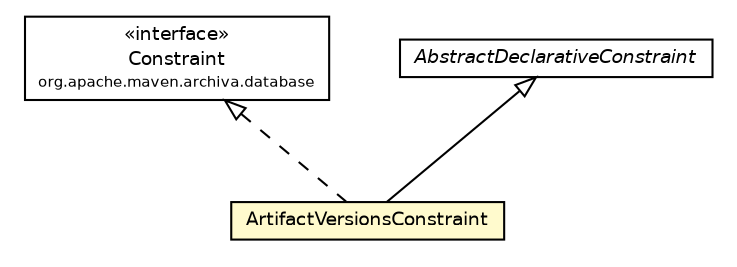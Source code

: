#!/usr/local/bin/dot
#
# Class diagram 
# Generated by UmlGraph version 4.6 (http://www.spinellis.gr/sw/umlgraph)
#

digraph G {
	edge [fontname="Helvetica",fontsize=10,labelfontname="Helvetica",labelfontsize=10];
	node [fontname="Helvetica",fontsize=10,shape=plaintext];
	// org.apache.maven.archiva.database.Constraint
	c95369 [label=<<table border="0" cellborder="1" cellspacing="0" cellpadding="2" port="p" href="../Constraint.html">
		<tr><td><table border="0" cellspacing="0" cellpadding="1">
			<tr><td> &laquo;interface&raquo; </td></tr>
			<tr><td> Constraint </td></tr>
			<tr><td><font point-size="7.0"> org.apache.maven.archiva.database </font></td></tr>
		</table></td></tr>
		</table>>, fontname="Helvetica", fontcolor="black", fontsize=9.0];
	// org.apache.maven.archiva.database.constraints.ArtifactVersionsConstraint
	c95396 [label=<<table border="0" cellborder="1" cellspacing="0" cellpadding="2" port="p" bgcolor="lemonChiffon" href="./ArtifactVersionsConstraint.html">
		<tr><td><table border="0" cellspacing="0" cellpadding="1">
			<tr><td> ArtifactVersionsConstraint </td></tr>
		</table></td></tr>
		</table>>, fontname="Helvetica", fontcolor="black", fontsize=9.0];
	// org.apache.maven.archiva.database.constraints.AbstractDeclarativeConstraint
	c95404 [label=<<table border="0" cellborder="1" cellspacing="0" cellpadding="2" port="p" href="./AbstractDeclarativeConstraint.html">
		<tr><td><table border="0" cellspacing="0" cellpadding="1">
			<tr><td><font face="Helvetica-Oblique"> AbstractDeclarativeConstraint </font></td></tr>
		</table></td></tr>
		</table>>, fontname="Helvetica", fontcolor="black", fontsize=9.0];
	//org.apache.maven.archiva.database.constraints.ArtifactVersionsConstraint extends org.apache.maven.archiva.database.constraints.AbstractDeclarativeConstraint
	c95404:p -> c95396:p [dir=back,arrowtail=empty];
	//org.apache.maven.archiva.database.constraints.ArtifactVersionsConstraint implements org.apache.maven.archiva.database.Constraint
	c95369:p -> c95396:p [dir=back,arrowtail=empty,style=dashed];
}


